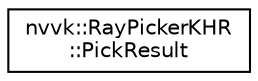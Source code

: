 digraph "Graphical Class Hierarchy"
{
 // LATEX_PDF_SIZE
  edge [fontname="Helvetica",fontsize="10",labelfontname="Helvetica",labelfontsize="10"];
  node [fontname="Helvetica",fontsize="10",shape=record];
  rankdir="LR";
  Node0 [label="nvvk::RayPickerKHR\l::PickResult",height=0.2,width=0.4,color="black", fillcolor="white", style="filled",URL="$structnvvk_1_1_ray_picker_k_h_r_1_1_pick_result.html",tooltip=" "];
}
